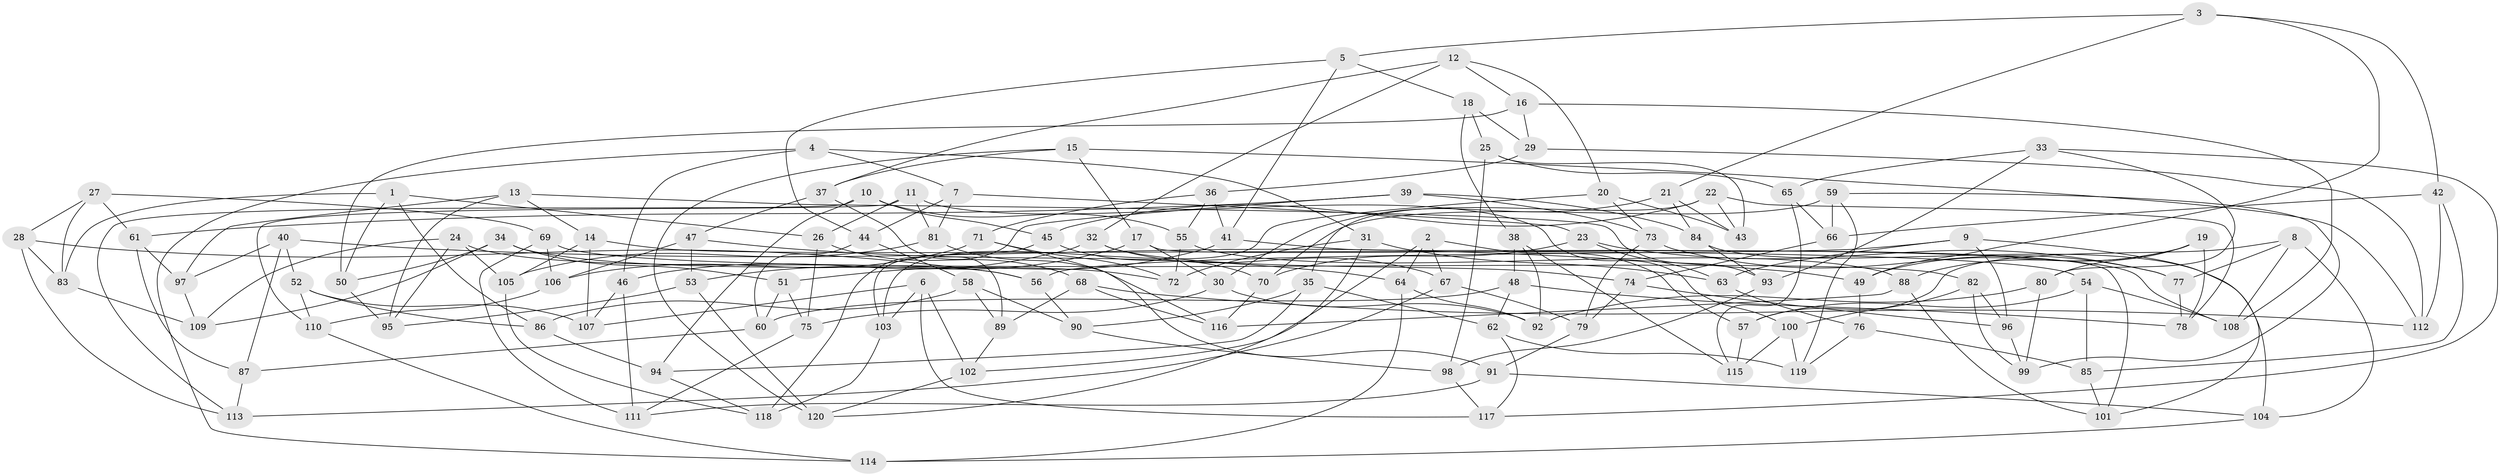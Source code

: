 // Generated by graph-tools (version 1.1) at 2025/16/03/09/25 04:16:26]
// undirected, 120 vertices, 240 edges
graph export_dot {
graph [start="1"]
  node [color=gray90,style=filled];
  1;
  2;
  3;
  4;
  5;
  6;
  7;
  8;
  9;
  10;
  11;
  12;
  13;
  14;
  15;
  16;
  17;
  18;
  19;
  20;
  21;
  22;
  23;
  24;
  25;
  26;
  27;
  28;
  29;
  30;
  31;
  32;
  33;
  34;
  35;
  36;
  37;
  38;
  39;
  40;
  41;
  42;
  43;
  44;
  45;
  46;
  47;
  48;
  49;
  50;
  51;
  52;
  53;
  54;
  55;
  56;
  57;
  58;
  59;
  60;
  61;
  62;
  63;
  64;
  65;
  66;
  67;
  68;
  69;
  70;
  71;
  72;
  73;
  74;
  75;
  76;
  77;
  78;
  79;
  80;
  81;
  82;
  83;
  84;
  85;
  86;
  87;
  88;
  89;
  90;
  91;
  92;
  93;
  94;
  95;
  96;
  97;
  98;
  99;
  100;
  101;
  102;
  103;
  104;
  105;
  106;
  107;
  108;
  109;
  110;
  111;
  112;
  113;
  114;
  115;
  116;
  117;
  118;
  119;
  120;
  1 -- 26;
  1 -- 86;
  1 -- 83;
  1 -- 50;
  2 -- 64;
  2 -- 57;
  2 -- 67;
  2 -- 102;
  3 -- 49;
  3 -- 21;
  3 -- 42;
  3 -- 5;
  4 -- 7;
  4 -- 31;
  4 -- 46;
  4 -- 114;
  5 -- 18;
  5 -- 41;
  5 -- 44;
  6 -- 102;
  6 -- 103;
  6 -- 107;
  6 -- 117;
  7 -- 23;
  7 -- 81;
  7 -- 44;
  8 -- 104;
  8 -- 77;
  8 -- 108;
  8 -- 57;
  9 -- 96;
  9 -- 63;
  9 -- 56;
  9 -- 101;
  10 -- 45;
  10 -- 94;
  10 -- 55;
  10 -- 113;
  11 -- 26;
  11 -- 110;
  11 -- 100;
  11 -- 81;
  12 -- 32;
  12 -- 37;
  12 -- 20;
  12 -- 16;
  13 -- 93;
  13 -- 97;
  13 -- 14;
  13 -- 95;
  14 -- 107;
  14 -- 105;
  14 -- 54;
  15 -- 37;
  15 -- 112;
  15 -- 17;
  15 -- 120;
  16 -- 108;
  16 -- 29;
  16 -- 50;
  17 -- 30;
  17 -- 53;
  17 -- 101;
  18 -- 38;
  18 -- 29;
  18 -- 25;
  19 -- 80;
  19 -- 49;
  19 -- 78;
  19 -- 88;
  20 -- 43;
  20 -- 73;
  20 -- 103;
  21 -- 84;
  21 -- 30;
  21 -- 43;
  22 -- 43;
  22 -- 45;
  22 -- 35;
  22 -- 78;
  23 -- 63;
  23 -- 77;
  23 -- 70;
  24 -- 56;
  24 -- 105;
  24 -- 95;
  24 -- 109;
  25 -- 65;
  25 -- 98;
  25 -- 43;
  26 -- 68;
  26 -- 75;
  27 -- 28;
  27 -- 61;
  27 -- 69;
  27 -- 83;
  28 -- 56;
  28 -- 83;
  28 -- 113;
  29 -- 112;
  29 -- 36;
  30 -- 92;
  30 -- 75;
  31 -- 72;
  31 -- 120;
  31 -- 63;
  32 -- 46;
  32 -- 74;
  32 -- 67;
  33 -- 93;
  33 -- 65;
  33 -- 117;
  33 -- 80;
  34 -- 51;
  34 -- 72;
  34 -- 50;
  34 -- 109;
  35 -- 90;
  35 -- 94;
  35 -- 62;
  36 -- 71;
  36 -- 41;
  36 -- 55;
  37 -- 89;
  37 -- 47;
  38 -- 115;
  38 -- 48;
  38 -- 92;
  39 -- 73;
  39 -- 84;
  39 -- 118;
  39 -- 61;
  40 -- 87;
  40 -- 49;
  40 -- 97;
  40 -- 52;
  41 -- 51;
  41 -- 108;
  42 -- 112;
  42 -- 85;
  42 -- 66;
  44 -- 58;
  44 -- 60;
  45 -- 103;
  45 -- 70;
  46 -- 107;
  46 -- 111;
  47 -- 53;
  47 -- 64;
  47 -- 106;
  48 -- 60;
  48 -- 62;
  48 -- 78;
  49 -- 76;
  50 -- 95;
  51 -- 60;
  51 -- 75;
  52 -- 86;
  52 -- 110;
  52 -- 107;
  53 -- 95;
  53 -- 120;
  54 -- 57;
  54 -- 108;
  54 -- 85;
  55 -- 72;
  55 -- 88;
  56 -- 90;
  57 -- 115;
  58 -- 86;
  58 -- 89;
  58 -- 90;
  59 -- 99;
  59 -- 70;
  59 -- 119;
  59 -- 66;
  60 -- 87;
  61 -- 97;
  61 -- 87;
  62 -- 119;
  62 -- 117;
  63 -- 76;
  64 -- 92;
  64 -- 114;
  65 -- 66;
  65 -- 115;
  66 -- 74;
  67 -- 79;
  67 -- 113;
  68 -- 112;
  68 -- 116;
  68 -- 89;
  69 -- 111;
  69 -- 82;
  69 -- 106;
  70 -- 116;
  71 -- 72;
  71 -- 91;
  71 -- 106;
  73 -- 77;
  73 -- 79;
  74 -- 96;
  74 -- 79;
  75 -- 111;
  76 -- 119;
  76 -- 85;
  77 -- 78;
  79 -- 91;
  80 -- 99;
  80 -- 92;
  81 -- 116;
  81 -- 105;
  82 -- 99;
  82 -- 96;
  82 -- 100;
  83 -- 109;
  84 -- 104;
  84 -- 93;
  85 -- 101;
  86 -- 94;
  87 -- 113;
  88 -- 101;
  88 -- 116;
  89 -- 102;
  90 -- 98;
  91 -- 111;
  91 -- 104;
  93 -- 98;
  94 -- 118;
  96 -- 99;
  97 -- 109;
  98 -- 117;
  100 -- 115;
  100 -- 119;
  102 -- 120;
  103 -- 118;
  104 -- 114;
  105 -- 118;
  106 -- 110;
  110 -- 114;
}
